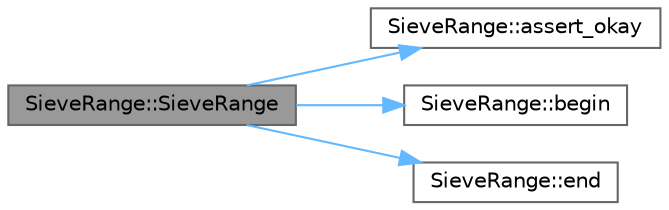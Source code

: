 digraph "SieveRange::SieveRange"
{
 // LATEX_PDF_SIZE
  bgcolor="transparent";
  edge [fontname=Helvetica,fontsize=10,labelfontname=Helvetica,labelfontsize=10];
  node [fontname=Helvetica,fontsize=10,shape=box,height=0.2,width=0.4];
  rankdir="LR";
  Node1 [id="Node000001",label="SieveRange::SieveRange",height=0.2,width=0.4,color="gray40", fillcolor="grey60", style="filled", fontcolor="black",tooltip=" "];
  Node1 -> Node2 [id="edge1_Node000001_Node000002",color="steelblue1",style="solid",tooltip=" "];
  Node2 [id="Node000002",label="SieveRange::assert_okay",height=0.2,width=0.4,color="grey40", fillcolor="white", style="filled",URL="$class_sieve_range.html#a6c0d27d26dbe7178d07a70982c64fa13",tooltip=" "];
  Node1 -> Node3 [id="edge2_Node000001_Node000003",color="steelblue1",style="solid",tooltip=" "];
  Node3 [id="Node000003",label="SieveRange::begin",height=0.2,width=0.4,color="grey40", fillcolor="white", style="filled",URL="$class_sieve_range.html#ab187e41341685a331c1fbe4f055a1f51",tooltip=" "];
  Node1 -> Node4 [id="edge3_Node000001_Node000004",color="steelblue1",style="solid",tooltip=" "];
  Node4 [id="Node000004",label="SieveRange::end",height=0.2,width=0.4,color="grey40", fillcolor="white", style="filled",URL="$class_sieve_range.html#abe7f16fe0556fb07b3248f1e44eb6a71",tooltip=" "];
}
